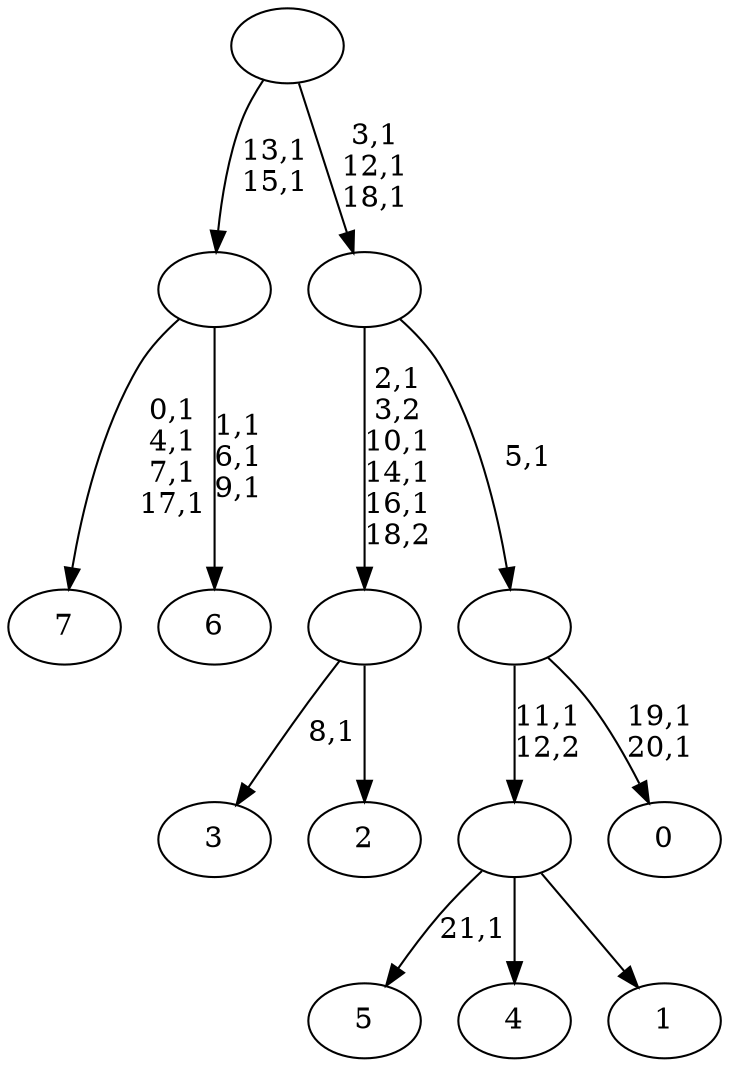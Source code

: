 digraph T {
	30 [label="7"]
	25 [label="6"]
	21 [label=""]
	19 [label="5"]
	17 [label="4"]
	16 [label="3"]
	14 [label="2"]
	13 [label=""]
	9 [label="1"]
	8 [label=""]
	7 [label="0"]
	4 [label=""]
	3 [label=""]
	0 [label=""]
	21 -> 25 [label="1,1\n6,1\n9,1"]
	21 -> 30 [label="0,1\n4,1\n7,1\n17,1"]
	13 -> 16 [label="8,1"]
	13 -> 14 [label=""]
	8 -> 19 [label="21,1"]
	8 -> 17 [label=""]
	8 -> 9 [label=""]
	4 -> 7 [label="19,1\n20,1"]
	4 -> 8 [label="11,1\n12,2"]
	3 -> 13 [label="2,1\n3,2\n10,1\n14,1\n16,1\n18,2"]
	3 -> 4 [label="5,1"]
	0 -> 3 [label="3,1\n12,1\n18,1"]
	0 -> 21 [label="13,1\n15,1"]
}
